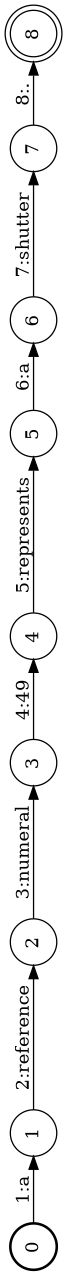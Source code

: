 digraph FST {
rankdir = LR;
size = "8.5,11";
label = "";
center = 1;
orientation = Landscape;
ranksep = "0.4";
nodesep = "0.25";
0 [label = "0", shape = circle, style = bold, fontsize = 14]
	0 -> 1 [label = "1:a", fontsize = 14];
1 [label = "1", shape = circle, style = solid, fontsize = 14]
	1 -> 2 [label = "2:reference", fontsize = 14];
2 [label = "2", shape = circle, style = solid, fontsize = 14]
	2 -> 3 [label = "3:numeral", fontsize = 14];
3 [label = "3", shape = circle, style = solid, fontsize = 14]
	3 -> 4 [label = "4:49", fontsize = 14];
4 [label = "4", shape = circle, style = solid, fontsize = 14]
	4 -> 5 [label = "5:represents", fontsize = 14];
5 [label = "5", shape = circle, style = solid, fontsize = 14]
	5 -> 6 [label = "6:a", fontsize = 14];
6 [label = "6", shape = circle, style = solid, fontsize = 14]
	6 -> 7 [label = "7:shutter", fontsize = 14];
7 [label = "7", shape = circle, style = solid, fontsize = 14]
	7 -> 8 [label = "8:.", fontsize = 14];
8 [label = "8", shape = doublecircle, style = solid, fontsize = 14]
}
